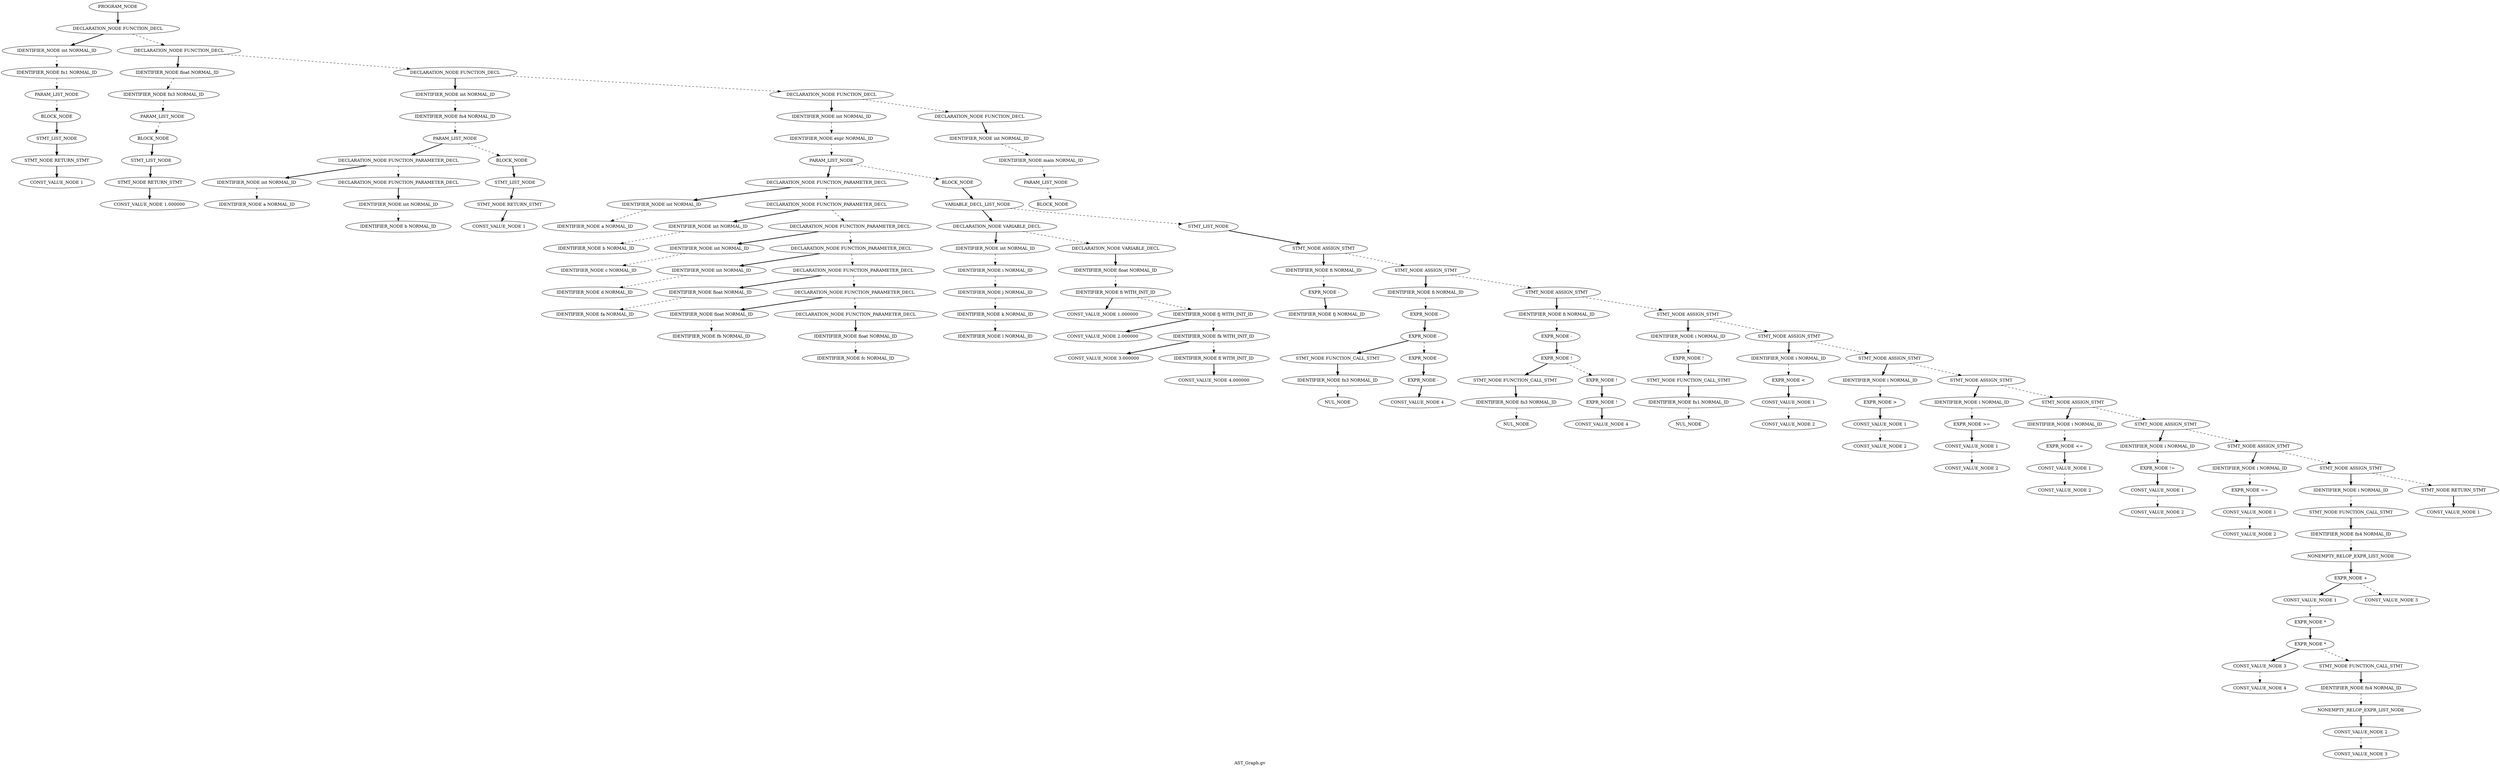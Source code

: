Digraph AST
{
label = "AST_Graph.gv"
node0 [label ="PROGRAM_NODE"]
node1 [label ="DECLARATION_NODE FUNCTION_DECL"]
node2 [label ="IDENTIFIER_NODE int NORMAL_ID"]
node3 [label ="IDENTIFIER_NODE fn1 NORMAL_ID"]
node4 [label ="PARAM_LIST_NODE"]
node5 [label ="BLOCK_NODE"]
node6 [label ="STMT_LIST_NODE"]
node7 [label ="STMT_NODE RETURN_STMT"]
node8 [label ="CONST_VALUE_NODE 1"]
node7 -> node8 [style = bold]
node6 -> node7 [style = bold]
node5 -> node6 [style = bold]
node4 -> node5 [style = dashed]
node3 -> node4 [style = dashed]
node2 -> node3 [style = dashed]
node1 -> node2 [style = bold]
node9 [label ="DECLARATION_NODE FUNCTION_DECL"]
node10 [label ="IDENTIFIER_NODE float NORMAL_ID"]
node11 [label ="IDENTIFIER_NODE fn3 NORMAL_ID"]
node12 [label ="PARAM_LIST_NODE"]
node13 [label ="BLOCK_NODE"]
node14 [label ="STMT_LIST_NODE"]
node15 [label ="STMT_NODE RETURN_STMT"]
node16 [label ="CONST_VALUE_NODE 1.000000"]
node15 -> node16 [style = bold]
node14 -> node15 [style = bold]
node13 -> node14 [style = bold]
node12 -> node13 [style = dashed]
node11 -> node12 [style = dashed]
node10 -> node11 [style = dashed]
node9 -> node10 [style = bold]
node17 [label ="DECLARATION_NODE FUNCTION_DECL"]
node18 [label ="IDENTIFIER_NODE int NORMAL_ID"]
node19 [label ="IDENTIFIER_NODE fn4 NORMAL_ID"]
node20 [label ="PARAM_LIST_NODE"]
node21 [label ="DECLARATION_NODE FUNCTION_PARAMETER_DECL"]
node22 [label ="IDENTIFIER_NODE int NORMAL_ID"]
node23 [label ="IDENTIFIER_NODE a NORMAL_ID"]
node22 -> node23 [style = dashed]
node21 -> node22 [style = bold]
node24 [label ="DECLARATION_NODE FUNCTION_PARAMETER_DECL"]
node25 [label ="IDENTIFIER_NODE int NORMAL_ID"]
node26 [label ="IDENTIFIER_NODE b NORMAL_ID"]
node25 -> node26 [style = dashed]
node24 -> node25 [style = bold]
node21 -> node24 [style = dashed]
node20 -> node21 [style = bold]
node27 [label ="BLOCK_NODE"]
node28 [label ="STMT_LIST_NODE"]
node29 [label ="STMT_NODE RETURN_STMT"]
node30 [label ="CONST_VALUE_NODE 1"]
node29 -> node30 [style = bold]
node28 -> node29 [style = bold]
node27 -> node28 [style = bold]
node20 -> node27 [style = dashed]
node19 -> node20 [style = dashed]
node18 -> node19 [style = dashed]
node17 -> node18 [style = bold]
node31 [label ="DECLARATION_NODE FUNCTION_DECL"]
node32 [label ="IDENTIFIER_NODE int NORMAL_ID"]
node33 [label ="IDENTIFIER_NODE expr NORMAL_ID"]
node34 [label ="PARAM_LIST_NODE"]
node35 [label ="DECLARATION_NODE FUNCTION_PARAMETER_DECL"]
node36 [label ="IDENTIFIER_NODE int NORMAL_ID"]
node37 [label ="IDENTIFIER_NODE a NORMAL_ID"]
node36 -> node37 [style = dashed]
node35 -> node36 [style = bold]
node38 [label ="DECLARATION_NODE FUNCTION_PARAMETER_DECL"]
node39 [label ="IDENTIFIER_NODE int NORMAL_ID"]
node40 [label ="IDENTIFIER_NODE b NORMAL_ID"]
node39 -> node40 [style = dashed]
node38 -> node39 [style = bold]
node41 [label ="DECLARATION_NODE FUNCTION_PARAMETER_DECL"]
node42 [label ="IDENTIFIER_NODE int NORMAL_ID"]
node43 [label ="IDENTIFIER_NODE c NORMAL_ID"]
node42 -> node43 [style = dashed]
node41 -> node42 [style = bold]
node44 [label ="DECLARATION_NODE FUNCTION_PARAMETER_DECL"]
node45 [label ="IDENTIFIER_NODE int NORMAL_ID"]
node46 [label ="IDENTIFIER_NODE d NORMAL_ID"]
node45 -> node46 [style = dashed]
node44 -> node45 [style = bold]
node47 [label ="DECLARATION_NODE FUNCTION_PARAMETER_DECL"]
node48 [label ="IDENTIFIER_NODE float NORMAL_ID"]
node49 [label ="IDENTIFIER_NODE fa NORMAL_ID"]
node48 -> node49 [style = dashed]
node47 -> node48 [style = bold]
node50 [label ="DECLARATION_NODE FUNCTION_PARAMETER_DECL"]
node51 [label ="IDENTIFIER_NODE float NORMAL_ID"]
node52 [label ="IDENTIFIER_NODE fb NORMAL_ID"]
node51 -> node52 [style = dashed]
node50 -> node51 [style = bold]
node53 [label ="DECLARATION_NODE FUNCTION_PARAMETER_DECL"]
node54 [label ="IDENTIFIER_NODE float NORMAL_ID"]
node55 [label ="IDENTIFIER_NODE fc NORMAL_ID"]
node54 -> node55 [style = dashed]
node53 -> node54 [style = bold]
node50 -> node53 [style = dashed]
node47 -> node50 [style = dashed]
node44 -> node47 [style = dashed]
node41 -> node44 [style = dashed]
node38 -> node41 [style = dashed]
node35 -> node38 [style = dashed]
node34 -> node35 [style = bold]
node56 [label ="BLOCK_NODE"]
node57 [label ="VARIABLE_DECL_LIST_NODE"]
node58 [label ="DECLARATION_NODE VARIABLE_DECL"]
node59 [label ="IDENTIFIER_NODE int NORMAL_ID"]
node60 [label ="IDENTIFIER_NODE i NORMAL_ID"]
node61 [label ="IDENTIFIER_NODE j NORMAL_ID"]
node62 [label ="IDENTIFIER_NODE k NORMAL_ID"]
node63 [label ="IDENTIFIER_NODE l NORMAL_ID"]
node62 -> node63 [style = dashed]
node61 -> node62 [style = dashed]
node60 -> node61 [style = dashed]
node59 -> node60 [style = dashed]
node58 -> node59 [style = bold]
node64 [label ="DECLARATION_NODE VARIABLE_DECL"]
node65 [label ="IDENTIFIER_NODE float NORMAL_ID"]
node66 [label ="IDENTIFIER_NODE fi WITH_INIT_ID"]
node67 [label ="CONST_VALUE_NODE 1.000000"]
node66 -> node67 [style = bold]
node68 [label ="IDENTIFIER_NODE fj WITH_INIT_ID"]
node69 [label ="CONST_VALUE_NODE 2.000000"]
node68 -> node69 [style = bold]
node70 [label ="IDENTIFIER_NODE fk WITH_INIT_ID"]
node71 [label ="CONST_VALUE_NODE 3.000000"]
node70 -> node71 [style = bold]
node72 [label ="IDENTIFIER_NODE fl WITH_INIT_ID"]
node73 [label ="CONST_VALUE_NODE 4.000000"]
node72 -> node73 [style = bold]
node70 -> node72 [style = dashed]
node68 -> node70 [style = dashed]
node66 -> node68 [style = dashed]
node65 -> node66 [style = dashed]
node64 -> node65 [style = bold]
node58 -> node64 [style = dashed]
node57 -> node58 [style = bold]
node74 [label ="STMT_LIST_NODE"]
node75 [label ="STMT_NODE ASSIGN_STMT"]
node76 [label ="IDENTIFIER_NODE fi NORMAL_ID"]
node77 [label ="EXPR_NODE -"]
node78 [label ="IDENTIFIER_NODE fj NORMAL_ID"]
node77 -> node78 [style = bold]
node76 -> node77 [style = dashed]
node75 -> node76 [style = bold]
node79 [label ="STMT_NODE ASSIGN_STMT"]
node80 [label ="IDENTIFIER_NODE fi NORMAL_ID"]
node81 [label ="EXPR_NODE -"]
node82 [label ="EXPR_NODE -"]
node83 [label ="STMT_NODE FUNCTION_CALL_STMT"]
node84 [label ="IDENTIFIER_NODE fn3 NORMAL_ID"]
node85 [label ="NUL_NODE"]
node84 -> node85 [style = dashed]
node83 -> node84 [style = bold]
node82 -> node83 [style = bold]
node86 [label ="EXPR_NODE -"]
node87 [label ="EXPR_NODE -"]
node88 [label ="CONST_VALUE_NODE 4"]
node87 -> node88 [style = bold]
node86 -> node87 [style = bold]
node82 -> node86 [style = dashed]
node81 -> node82 [style = bold]
node80 -> node81 [style = dashed]
node79 -> node80 [style = bold]
node89 [label ="STMT_NODE ASSIGN_STMT"]
node90 [label ="IDENTIFIER_NODE fi NORMAL_ID"]
node91 [label ="EXPR_NODE -"]
node92 [label ="EXPR_NODE !"]
node93 [label ="STMT_NODE FUNCTION_CALL_STMT"]
node94 [label ="IDENTIFIER_NODE fn3 NORMAL_ID"]
node95 [label ="NUL_NODE"]
node94 -> node95 [style = dashed]
node93 -> node94 [style = bold]
node92 -> node93 [style = bold]
node96 [label ="EXPR_NODE !"]
node97 [label ="EXPR_NODE !"]
node98 [label ="CONST_VALUE_NODE 4"]
node97 -> node98 [style = bold]
node96 -> node97 [style = bold]
node92 -> node96 [style = dashed]
node91 -> node92 [style = bold]
node90 -> node91 [style = dashed]
node89 -> node90 [style = bold]
node99 [label ="STMT_NODE ASSIGN_STMT"]
node100 [label ="IDENTIFIER_NODE i NORMAL_ID"]
node101 [label ="EXPR_NODE !"]
node102 [label ="STMT_NODE FUNCTION_CALL_STMT"]
node103 [label ="IDENTIFIER_NODE fn1 NORMAL_ID"]
node104 [label ="NUL_NODE"]
node103 -> node104 [style = dashed]
node102 -> node103 [style = bold]
node101 -> node102 [style = bold]
node100 -> node101 [style = dashed]
node99 -> node100 [style = bold]
node105 [label ="STMT_NODE ASSIGN_STMT"]
node106 [label ="IDENTIFIER_NODE i NORMAL_ID"]
node107 [label ="EXPR_NODE <"]
node108 [label ="CONST_VALUE_NODE 1"]
node109 [label ="CONST_VALUE_NODE 2"]
node108 -> node109 [style = dashed]
node107 -> node108 [style = bold]
node106 -> node107 [style = dashed]
node105 -> node106 [style = bold]
node110 [label ="STMT_NODE ASSIGN_STMT"]
node111 [label ="IDENTIFIER_NODE i NORMAL_ID"]
node112 [label ="EXPR_NODE >"]
node113 [label ="CONST_VALUE_NODE 1"]
node114 [label ="CONST_VALUE_NODE 2"]
node113 -> node114 [style = dashed]
node112 -> node113 [style = bold]
node111 -> node112 [style = dashed]
node110 -> node111 [style = bold]
node115 [label ="STMT_NODE ASSIGN_STMT"]
node116 [label ="IDENTIFIER_NODE i NORMAL_ID"]
node117 [label ="EXPR_NODE >="]
node118 [label ="CONST_VALUE_NODE 1"]
node119 [label ="CONST_VALUE_NODE 2"]
node118 -> node119 [style = dashed]
node117 -> node118 [style = bold]
node116 -> node117 [style = dashed]
node115 -> node116 [style = bold]
node120 [label ="STMT_NODE ASSIGN_STMT"]
node121 [label ="IDENTIFIER_NODE i NORMAL_ID"]
node122 [label ="EXPR_NODE <="]
node123 [label ="CONST_VALUE_NODE 1"]
node124 [label ="CONST_VALUE_NODE 2"]
node123 -> node124 [style = dashed]
node122 -> node123 [style = bold]
node121 -> node122 [style = dashed]
node120 -> node121 [style = bold]
node125 [label ="STMT_NODE ASSIGN_STMT"]
node126 [label ="IDENTIFIER_NODE i NORMAL_ID"]
node127 [label ="EXPR_NODE !="]
node128 [label ="CONST_VALUE_NODE 1"]
node129 [label ="CONST_VALUE_NODE 2"]
node128 -> node129 [style = dashed]
node127 -> node128 [style = bold]
node126 -> node127 [style = dashed]
node125 -> node126 [style = bold]
node130 [label ="STMT_NODE ASSIGN_STMT"]
node131 [label ="IDENTIFIER_NODE i NORMAL_ID"]
node132 [label ="EXPR_NODE =="]
node133 [label ="CONST_VALUE_NODE 1"]
node134 [label ="CONST_VALUE_NODE 2"]
node133 -> node134 [style = dashed]
node132 -> node133 [style = bold]
node131 -> node132 [style = dashed]
node130 -> node131 [style = bold]
node135 [label ="STMT_NODE ASSIGN_STMT"]
node136 [label ="IDENTIFIER_NODE i NORMAL_ID"]
node137 [label ="STMT_NODE FUNCTION_CALL_STMT"]
node138 [label ="IDENTIFIER_NODE fn4 NORMAL_ID"]
node139 [label ="NONEMPTY_RELOP_EXPR_LIST_NODE"]
node140 [label ="EXPR_NODE +"]
node141 [label ="CONST_VALUE_NODE 1"]
node142 [label ="EXPR_NODE *"]
node143 [label ="EXPR_NODE *"]
node144 [label ="CONST_VALUE_NODE 3"]
node145 [label ="CONST_VALUE_NODE 4"]
node144 -> node145 [style = dashed]
node143 -> node144 [style = bold]
node146 [label ="STMT_NODE FUNCTION_CALL_STMT"]
node147 [label ="IDENTIFIER_NODE fn4 NORMAL_ID"]
node148 [label ="NONEMPTY_RELOP_EXPR_LIST_NODE"]
node149 [label ="CONST_VALUE_NODE 2"]
node150 [label ="CONST_VALUE_NODE 3"]
node149 -> node150 [style = dashed]
node148 -> node149 [style = bold]
node147 -> node148 [style = dashed]
node146 -> node147 [style = bold]
node143 -> node146 [style = dashed]
node142 -> node143 [style = bold]
node141 -> node142 [style = dashed]
node140 -> node141 [style = bold]
node151 [label ="CONST_VALUE_NODE 3"]
node140 -> node151 [style = dashed]
node139 -> node140 [style = bold]
node138 -> node139 [style = dashed]
node137 -> node138 [style = bold]
node136 -> node137 [style = dashed]
node135 -> node136 [style = bold]
node152 [label ="STMT_NODE RETURN_STMT"]
node153 [label ="CONST_VALUE_NODE 1"]
node152 -> node153 [style = bold]
node135 -> node152 [style = dashed]
node130 -> node135 [style = dashed]
node125 -> node130 [style = dashed]
node120 -> node125 [style = dashed]
node115 -> node120 [style = dashed]
node110 -> node115 [style = dashed]
node105 -> node110 [style = dashed]
node99 -> node105 [style = dashed]
node89 -> node99 [style = dashed]
node79 -> node89 [style = dashed]
node75 -> node79 [style = dashed]
node74 -> node75 [style = bold]
node57 -> node74 [style = dashed]
node56 -> node57 [style = bold]
node34 -> node56 [style = dashed]
node33 -> node34 [style = dashed]
node32 -> node33 [style = dashed]
node31 -> node32 [style = bold]
node154 [label ="DECLARATION_NODE FUNCTION_DECL"]
node155 [label ="IDENTIFIER_NODE int NORMAL_ID"]
node156 [label ="IDENTIFIER_NODE main NORMAL_ID"]
node157 [label ="PARAM_LIST_NODE"]
node158 [label ="BLOCK_NODE"]
node157 -> node158 [style = dashed]
node156 -> node157 [style = dashed]
node155 -> node156 [style = dashed]
node154 -> node155 [style = bold]
node31 -> node154 [style = dashed]
node17 -> node31 [style = dashed]
node9 -> node17 [style = dashed]
node1 -> node9 [style = dashed]
node0 -> node1 [style = bold]
}
